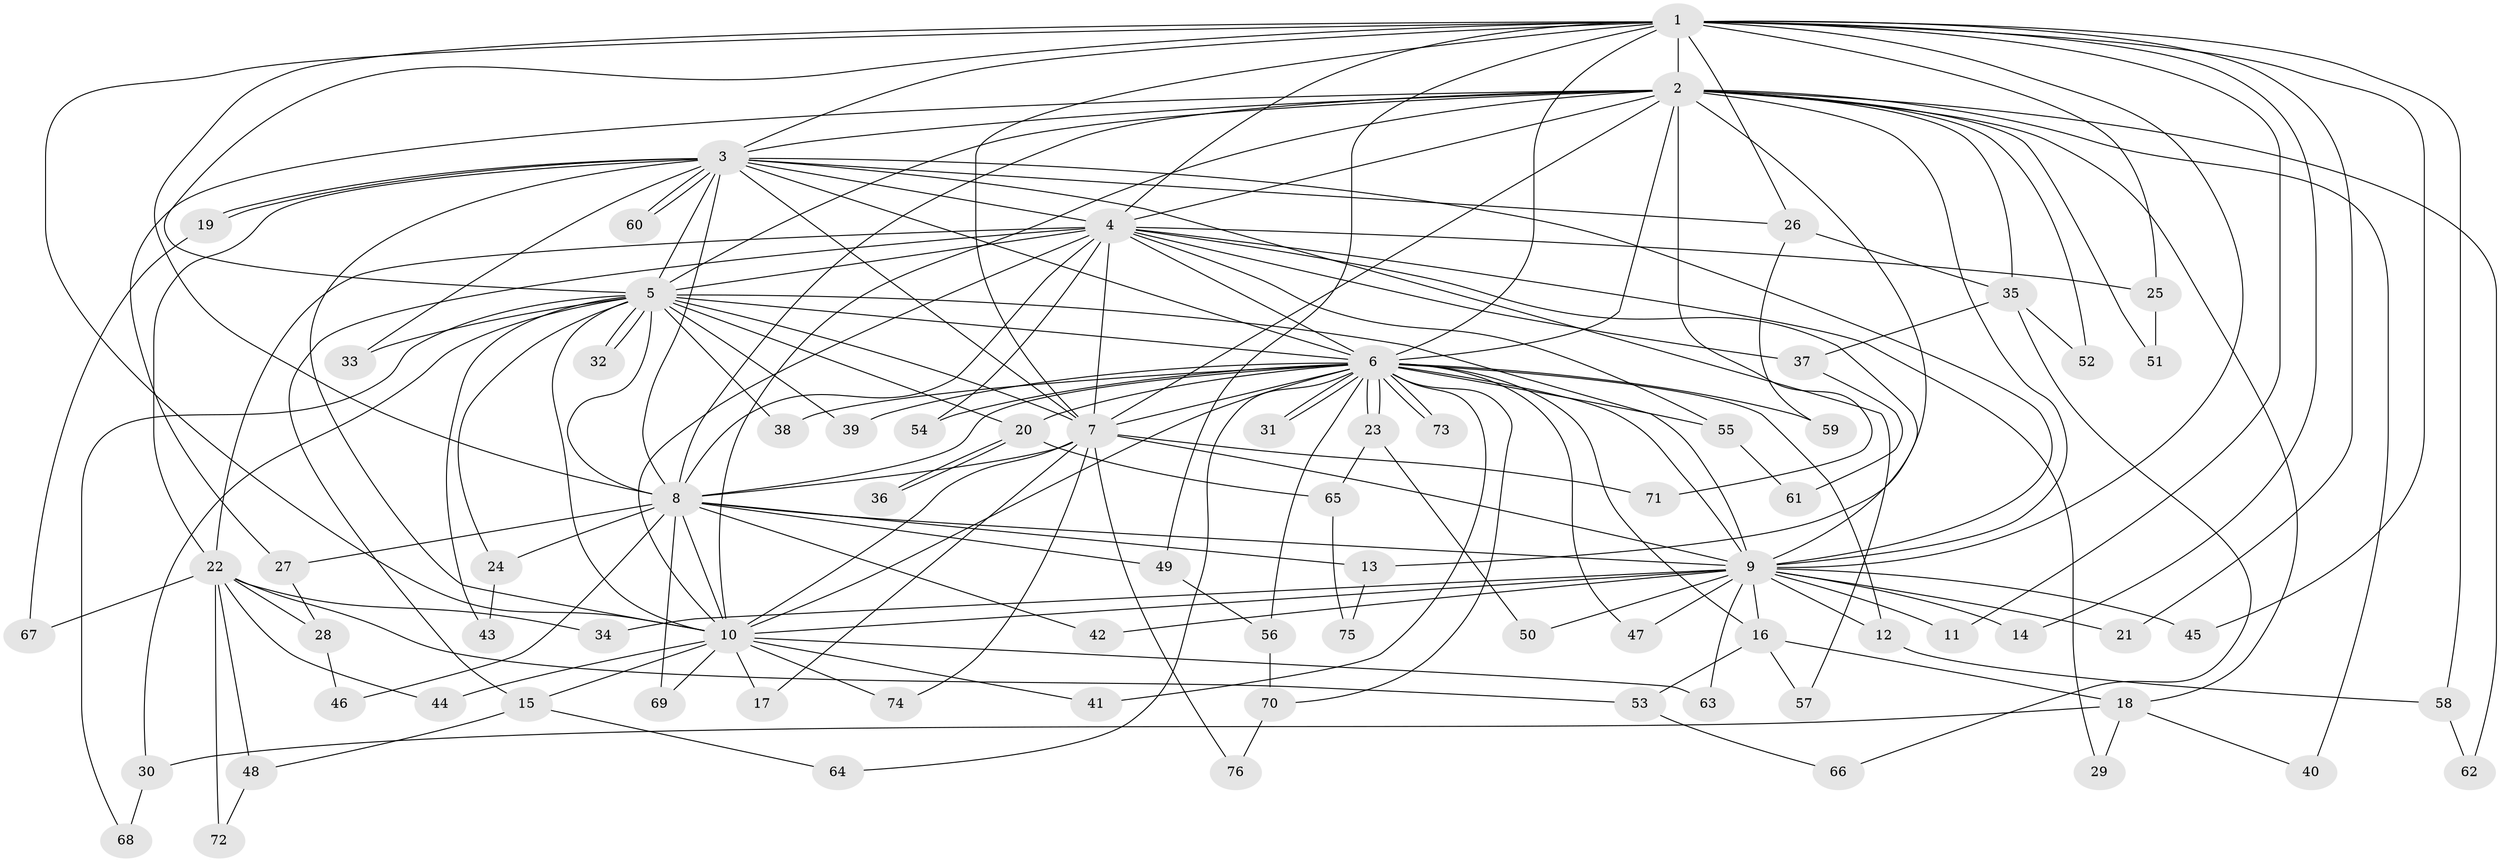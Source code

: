 // coarse degree distribution, {15: 0.01818181818181818, 14: 0.03636363636363636, 16: 0.03636363636363636, 24: 0.01818181818181818, 11: 0.01818181818181818, 20: 0.01818181818181818, 17: 0.01818181818181818, 2: 0.45454545454545453, 3: 0.23636363636363636, 6: 0.01818181818181818, 4: 0.09090909090909091, 9: 0.01818181818181818, 1: 0.01818181818181818}
// Generated by graph-tools (version 1.1) at 2025/23/03/03/25 07:23:39]
// undirected, 76 vertices, 177 edges
graph export_dot {
graph [start="1"]
  node [color=gray90,style=filled];
  1;
  2;
  3;
  4;
  5;
  6;
  7;
  8;
  9;
  10;
  11;
  12;
  13;
  14;
  15;
  16;
  17;
  18;
  19;
  20;
  21;
  22;
  23;
  24;
  25;
  26;
  27;
  28;
  29;
  30;
  31;
  32;
  33;
  34;
  35;
  36;
  37;
  38;
  39;
  40;
  41;
  42;
  43;
  44;
  45;
  46;
  47;
  48;
  49;
  50;
  51;
  52;
  53;
  54;
  55;
  56;
  57;
  58;
  59;
  60;
  61;
  62;
  63;
  64;
  65;
  66;
  67;
  68;
  69;
  70;
  71;
  72;
  73;
  74;
  75;
  76;
  1 -- 2;
  1 -- 3;
  1 -- 4;
  1 -- 5;
  1 -- 6;
  1 -- 7;
  1 -- 8;
  1 -- 9;
  1 -- 10;
  1 -- 11;
  1 -- 14;
  1 -- 21;
  1 -- 25;
  1 -- 26;
  1 -- 45;
  1 -- 49;
  1 -- 58;
  2 -- 3;
  2 -- 4;
  2 -- 5;
  2 -- 6;
  2 -- 7;
  2 -- 8;
  2 -- 9;
  2 -- 10;
  2 -- 13;
  2 -- 18;
  2 -- 27;
  2 -- 35;
  2 -- 40;
  2 -- 51;
  2 -- 52;
  2 -- 62;
  2 -- 71;
  3 -- 4;
  3 -- 5;
  3 -- 6;
  3 -- 7;
  3 -- 8;
  3 -- 9;
  3 -- 10;
  3 -- 19;
  3 -- 19;
  3 -- 22;
  3 -- 26;
  3 -- 33;
  3 -- 57;
  3 -- 60;
  3 -- 60;
  4 -- 5;
  4 -- 6;
  4 -- 7;
  4 -- 8;
  4 -- 9;
  4 -- 10;
  4 -- 15;
  4 -- 22;
  4 -- 25;
  4 -- 29;
  4 -- 37;
  4 -- 54;
  4 -- 55;
  5 -- 6;
  5 -- 7;
  5 -- 8;
  5 -- 9;
  5 -- 10;
  5 -- 20;
  5 -- 24;
  5 -- 30;
  5 -- 32;
  5 -- 32;
  5 -- 33;
  5 -- 38;
  5 -- 39;
  5 -- 43;
  5 -- 68;
  6 -- 7;
  6 -- 8;
  6 -- 9;
  6 -- 10;
  6 -- 12;
  6 -- 16;
  6 -- 20;
  6 -- 23;
  6 -- 23;
  6 -- 31;
  6 -- 31;
  6 -- 38;
  6 -- 39;
  6 -- 41;
  6 -- 47;
  6 -- 54;
  6 -- 55;
  6 -- 56;
  6 -- 59;
  6 -- 64;
  6 -- 70;
  6 -- 73;
  6 -- 73;
  7 -- 8;
  7 -- 9;
  7 -- 10;
  7 -- 17;
  7 -- 71;
  7 -- 74;
  7 -- 76;
  8 -- 9;
  8 -- 10;
  8 -- 13;
  8 -- 24;
  8 -- 27;
  8 -- 42;
  8 -- 46;
  8 -- 49;
  8 -- 69;
  9 -- 10;
  9 -- 11;
  9 -- 12;
  9 -- 14;
  9 -- 16;
  9 -- 21;
  9 -- 34;
  9 -- 42;
  9 -- 45;
  9 -- 47;
  9 -- 50;
  9 -- 63;
  10 -- 15;
  10 -- 17;
  10 -- 41;
  10 -- 44;
  10 -- 63;
  10 -- 69;
  10 -- 74;
  12 -- 58;
  13 -- 75;
  15 -- 48;
  15 -- 64;
  16 -- 18;
  16 -- 53;
  16 -- 57;
  18 -- 29;
  18 -- 30;
  18 -- 40;
  19 -- 67;
  20 -- 36;
  20 -- 36;
  20 -- 65;
  22 -- 28;
  22 -- 34;
  22 -- 44;
  22 -- 48;
  22 -- 53;
  22 -- 67;
  22 -- 72;
  23 -- 50;
  23 -- 65;
  24 -- 43;
  25 -- 51;
  26 -- 35;
  26 -- 59;
  27 -- 28;
  28 -- 46;
  30 -- 68;
  35 -- 37;
  35 -- 52;
  35 -- 66;
  37 -- 61;
  48 -- 72;
  49 -- 56;
  53 -- 66;
  55 -- 61;
  56 -- 70;
  58 -- 62;
  65 -- 75;
  70 -- 76;
}
